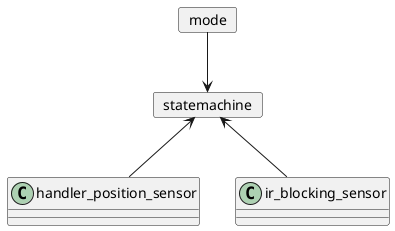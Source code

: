 @startuml
allowmixing
card mode
card statemachine


mode --> statemachine
statemachine <-- handler_position_sensor
statemachine <-- ir_blocking_sensor


@enduml